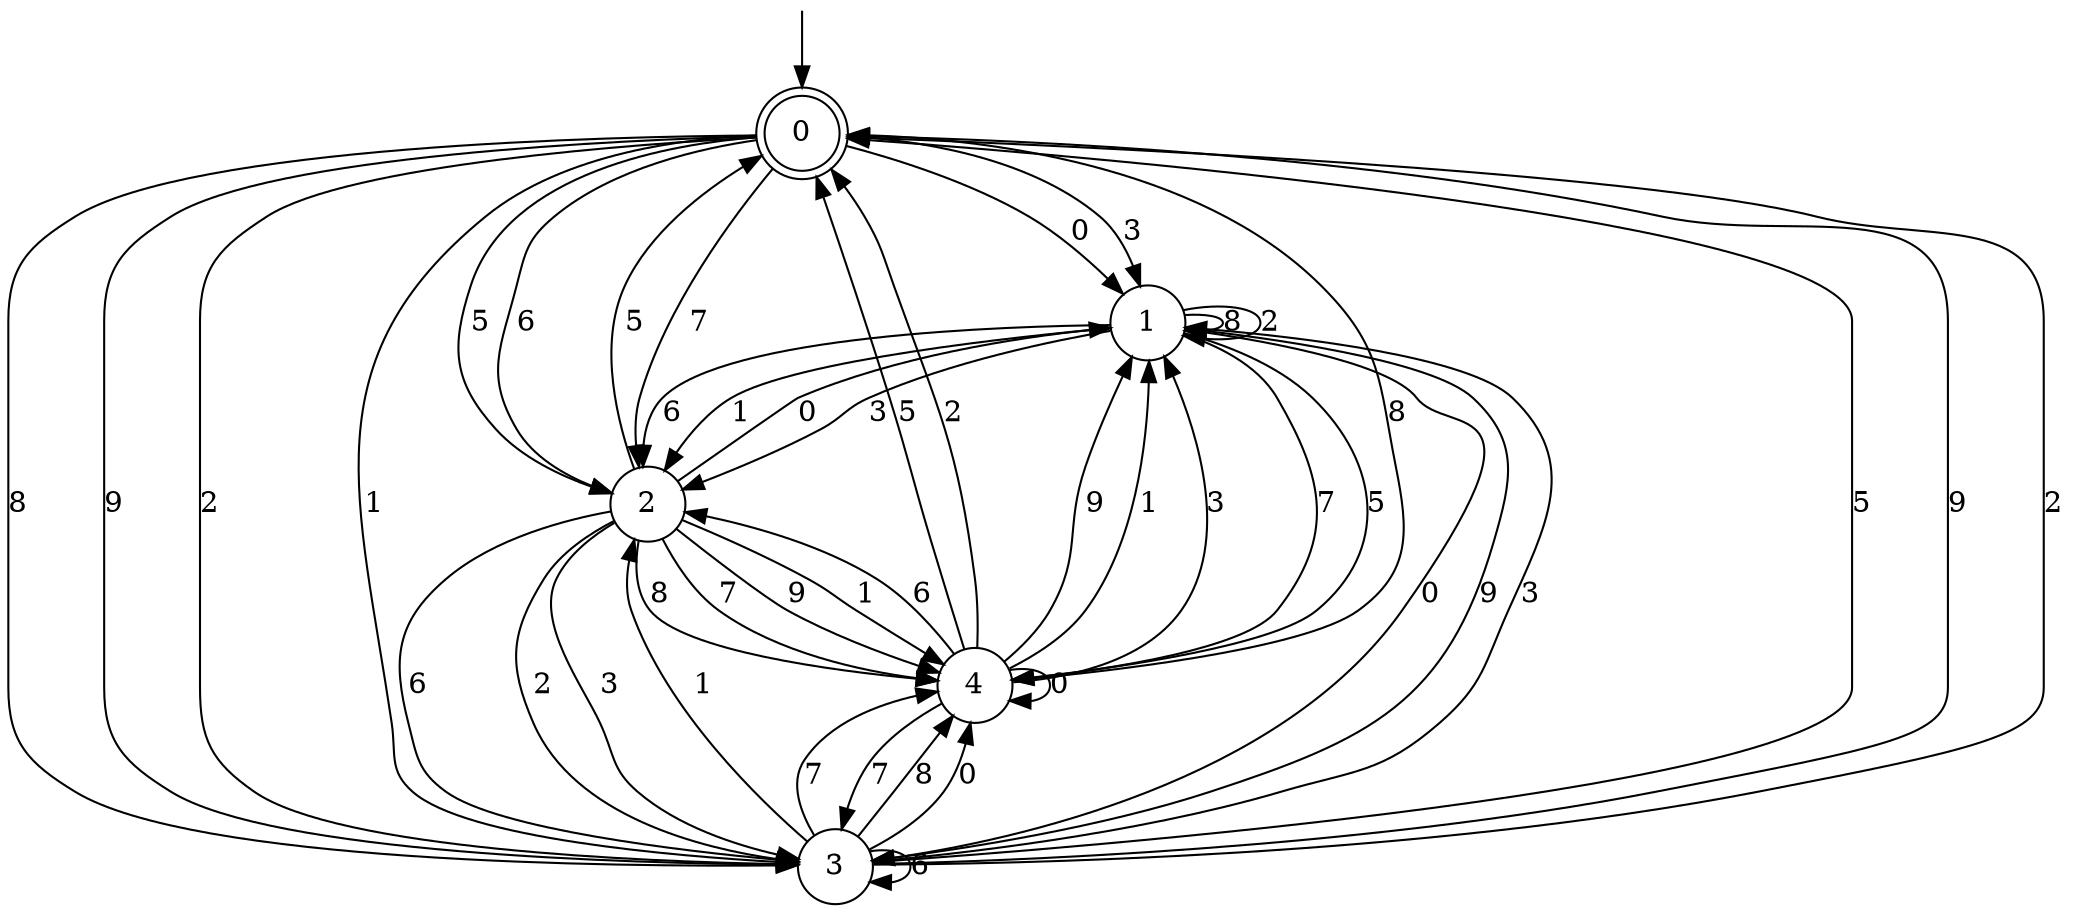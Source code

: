 digraph g {

	s0 [shape="doublecircle" label="0"];
	s1 [shape="circle" label="1"];
	s2 [shape="circle" label="2"];
	s3 [shape="circle" label="3"];
	s4 [shape="circle" label="4"];
	s0 -> s1 [label="3"];
	s0 -> s2 [label="6"];
	s0 -> s3 [label="8"];
	s0 -> s1 [label="0"];
	s0 -> s2 [label="7"];
	s0 -> s2 [label="5"];
	s0 -> s3 [label="9"];
	s0 -> s3 [label="2"];
	s0 -> s3 [label="1"];
	s1 -> s2 [label="3"];
	s1 -> s2 [label="6"];
	s1 -> s1 [label="8"];
	s1 -> s3 [label="0"];
	s1 -> s4 [label="7"];
	s1 -> s4 [label="5"];
	s1 -> s3 [label="9"];
	s1 -> s1 [label="2"];
	s1 -> s2 [label="1"];
	s2 -> s3 [label="3"];
	s2 -> s3 [label="6"];
	s2 -> s4 [label="8"];
	s2 -> s1 [label="0"];
	s2 -> s4 [label="7"];
	s2 -> s0 [label="5"];
	s2 -> s4 [label="9"];
	s2 -> s3 [label="2"];
	s2 -> s4 [label="1"];
	s3 -> s1 [label="3"];
	s3 -> s3 [label="6"];
	s3 -> s4 [label="8"];
	s3 -> s4 [label="0"];
	s3 -> s4 [label="7"];
	s3 -> s0 [label="5"];
	s3 -> s0 [label="9"];
	s3 -> s0 [label="2"];
	s3 -> s2 [label="1"];
	s4 -> s1 [label="3"];
	s4 -> s2 [label="6"];
	s4 -> s0 [label="8"];
	s4 -> s4 [label="0"];
	s4 -> s3 [label="7"];
	s4 -> s0 [label="5"];
	s4 -> s1 [label="9"];
	s4 -> s0 [label="2"];
	s4 -> s1 [label="1"];

__start0 [label="" shape="none" width="0" height="0"];
__start0 -> s0;

}
